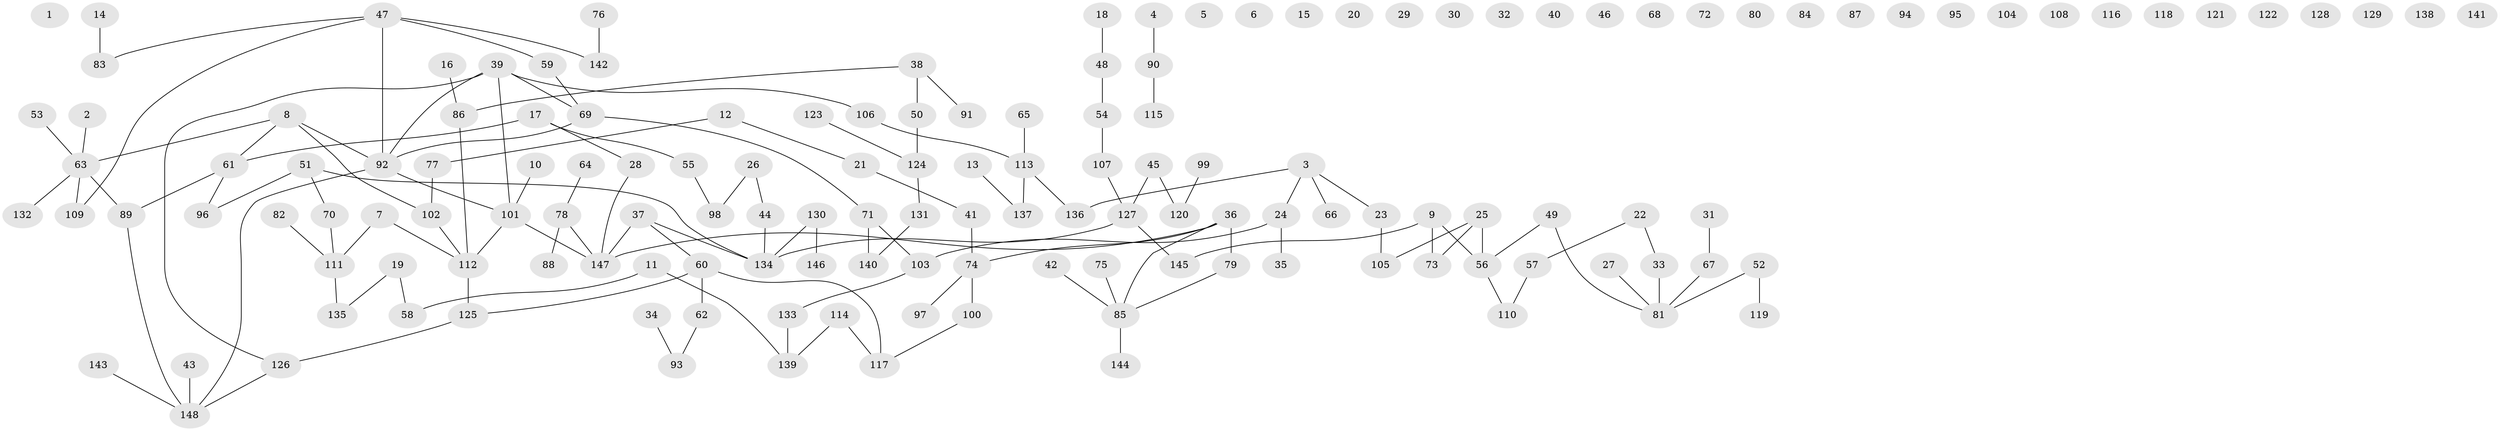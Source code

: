 // Generated by graph-tools (version 1.1) at 2025/39/03/09/25 04:39:47]
// undirected, 148 vertices, 143 edges
graph export_dot {
graph [start="1"]
  node [color=gray90,style=filled];
  1;
  2;
  3;
  4;
  5;
  6;
  7;
  8;
  9;
  10;
  11;
  12;
  13;
  14;
  15;
  16;
  17;
  18;
  19;
  20;
  21;
  22;
  23;
  24;
  25;
  26;
  27;
  28;
  29;
  30;
  31;
  32;
  33;
  34;
  35;
  36;
  37;
  38;
  39;
  40;
  41;
  42;
  43;
  44;
  45;
  46;
  47;
  48;
  49;
  50;
  51;
  52;
  53;
  54;
  55;
  56;
  57;
  58;
  59;
  60;
  61;
  62;
  63;
  64;
  65;
  66;
  67;
  68;
  69;
  70;
  71;
  72;
  73;
  74;
  75;
  76;
  77;
  78;
  79;
  80;
  81;
  82;
  83;
  84;
  85;
  86;
  87;
  88;
  89;
  90;
  91;
  92;
  93;
  94;
  95;
  96;
  97;
  98;
  99;
  100;
  101;
  102;
  103;
  104;
  105;
  106;
  107;
  108;
  109;
  110;
  111;
  112;
  113;
  114;
  115;
  116;
  117;
  118;
  119;
  120;
  121;
  122;
  123;
  124;
  125;
  126;
  127;
  128;
  129;
  130;
  131;
  132;
  133;
  134;
  135;
  136;
  137;
  138;
  139;
  140;
  141;
  142;
  143;
  144;
  145;
  146;
  147;
  148;
  2 -- 63;
  3 -- 23;
  3 -- 24;
  3 -- 66;
  3 -- 136;
  4 -- 90;
  7 -- 111;
  7 -- 112;
  8 -- 61;
  8 -- 63;
  8 -- 92;
  8 -- 102;
  9 -- 56;
  9 -- 73;
  9 -- 145;
  10 -- 101;
  11 -- 58;
  11 -- 139;
  12 -- 21;
  12 -- 77;
  13 -- 137;
  14 -- 83;
  16 -- 86;
  17 -- 28;
  17 -- 55;
  17 -- 61;
  18 -- 48;
  19 -- 58;
  19 -- 135;
  21 -- 41;
  22 -- 33;
  22 -- 57;
  23 -- 105;
  24 -- 35;
  24 -- 103;
  25 -- 56;
  25 -- 73;
  25 -- 105;
  26 -- 44;
  26 -- 98;
  27 -- 81;
  28 -- 147;
  31 -- 67;
  33 -- 81;
  34 -- 93;
  36 -- 74;
  36 -- 79;
  36 -- 85;
  36 -- 147;
  37 -- 60;
  37 -- 134;
  37 -- 147;
  38 -- 50;
  38 -- 86;
  38 -- 91;
  39 -- 69;
  39 -- 92;
  39 -- 101;
  39 -- 106;
  39 -- 126;
  41 -- 74;
  42 -- 85;
  43 -- 148;
  44 -- 134;
  45 -- 120;
  45 -- 127;
  47 -- 59;
  47 -- 83;
  47 -- 92;
  47 -- 109;
  47 -- 142;
  48 -- 54;
  49 -- 56;
  49 -- 81;
  50 -- 124;
  51 -- 70;
  51 -- 96;
  51 -- 134;
  52 -- 81;
  52 -- 119;
  53 -- 63;
  54 -- 107;
  55 -- 98;
  56 -- 110;
  57 -- 110;
  59 -- 69;
  60 -- 62;
  60 -- 117;
  60 -- 125;
  61 -- 89;
  61 -- 96;
  62 -- 93;
  63 -- 89;
  63 -- 109;
  63 -- 132;
  64 -- 78;
  65 -- 113;
  67 -- 81;
  69 -- 71;
  69 -- 92;
  70 -- 111;
  71 -- 103;
  71 -- 140;
  74 -- 97;
  74 -- 100;
  75 -- 85;
  76 -- 142;
  77 -- 102;
  78 -- 88;
  78 -- 147;
  79 -- 85;
  82 -- 111;
  85 -- 144;
  86 -- 112;
  89 -- 148;
  90 -- 115;
  92 -- 101;
  92 -- 148;
  99 -- 120;
  100 -- 117;
  101 -- 112;
  101 -- 147;
  102 -- 112;
  103 -- 133;
  106 -- 113;
  107 -- 127;
  111 -- 135;
  112 -- 125;
  113 -- 136;
  113 -- 137;
  114 -- 117;
  114 -- 139;
  123 -- 124;
  124 -- 131;
  125 -- 126;
  126 -- 148;
  127 -- 134;
  127 -- 145;
  130 -- 134;
  130 -- 146;
  131 -- 140;
  133 -- 139;
  143 -- 148;
}
